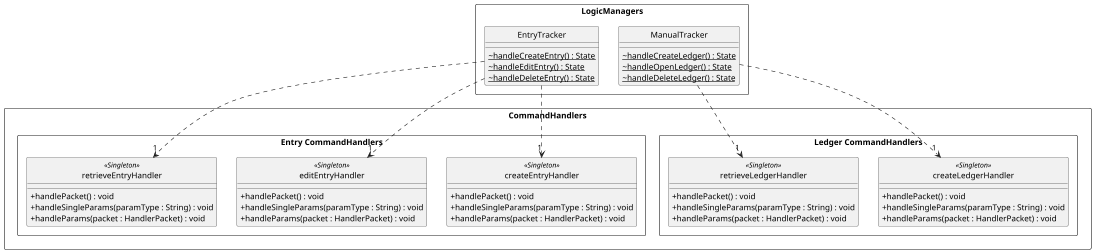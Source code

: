 @startuml
hide circle
scale 1094 width
skinparam classAttributeIconSize 0
skinparam BoxPadding 20
skinparam shadowing false

skinparam package<<Layout>> {
  borderColor Transparent
  backgroundColor Transparent
  fontColor Transparent
  stereotypeFontColor Transparent
}

rectangle "LogicManagers" {
    class ManualTracker {
        ~ {static} handleCreateLedger() : State
        ~ {static} handleOpenLedger() : State
        ~ {static} handleDeleteLedger() : State
    }

    class EntryTracker {
        ~ {static} handleCreateEntry() : State
        ~ {static} handleEditEntry() : State
        ~ {static} handleDeleteEntry() : State
    }
}

rectangle "CommandHandlers" {
    rectangle "Ledger CommandHandlers" {
        class createLedgerHandler <<Singleton>>{
            + handlePacket() : void
            + handleSingleParams(paramType : String) : void
            + handleParams(packet : HandlerPacket) : void
        }
        class retrieveLedgerHandler <<Singleton>>{
            + handlePacket() : void
            + handleSingleParams(paramType : String) : void
            + handleParams(packet : HandlerPacket) : void
        }
        ManualTracker ..> "1" createLedgerHandler
        ManualTracker ..> "1" retrieveLedgerHandler
    }

    rectangle "Entry CommandHandlers" {
        class createEntryHandler <<Singleton>>{
            + handlePacket() : void
            + handleSingleParams(paramType : String) : void
            + handleParams(packet : HandlerPacket) : void
        }
        class editEntryHandler <<Singleton>>{
            + handlePacket() : void
            + handleSingleParams(paramType : String) : void
            + handleParams(packet : HandlerPacket) : void
        }
        class retrieveEntryHandler <<Singleton>>{
            + handlePacket() : void
            + handleSingleParams(paramType : String) : void
            + handleParams(packet : HandlerPacket) : void
        }
        EntryTracker ..> "1" createEntryHandler
        EntryTracker ..> "1" retrieveEntryHandler
        EntryTracker ..> "1" editEntryHandler

    }
}

@enduml